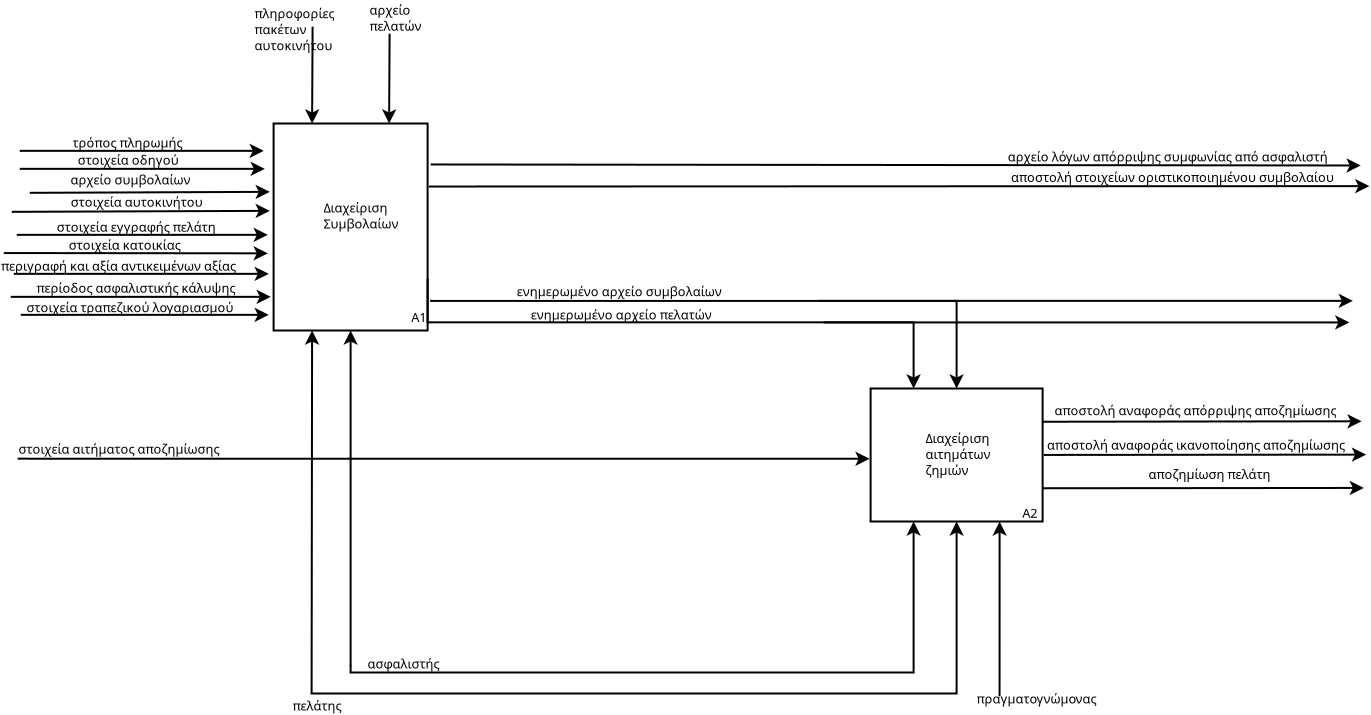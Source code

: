 <?xml version="1.0" encoding="UTF-8"?>
<dia:diagram xmlns:dia="http://www.lysator.liu.se/~alla/dia/">
  <dia:layer name="Background" visible="true" active="true">
    <dia:object type="Flowchart - Box" version="0" id="O0">
      <dia:attribute name="obj_pos">
        <dia:point val="13.4,10.4"/>
      </dia:attribute>
      <dia:attribute name="obj_bb">
        <dia:rectangle val="13.35,10.35;21.15,20.8"/>
      </dia:attribute>
      <dia:attribute name="elem_corner">
        <dia:point val="13.4,10.4"/>
      </dia:attribute>
      <dia:attribute name="elem_width">
        <dia:real val="7.7"/>
      </dia:attribute>
      <dia:attribute name="elem_height">
        <dia:real val="10.35"/>
      </dia:attribute>
      <dia:attribute name="show_background">
        <dia:boolean val="true"/>
      </dia:attribute>
      <dia:attribute name="padding">
        <dia:real val="0.5"/>
      </dia:attribute>
      <dia:attribute name="text">
        <dia:composite type="text">
          <dia:attribute name="string">
            <dia:string>##</dia:string>
          </dia:attribute>
          <dia:attribute name="font">
            <dia:font family="sans" style="0" name="Helvetica"/>
          </dia:attribute>
          <dia:attribute name="height">
            <dia:real val="0.8"/>
          </dia:attribute>
          <dia:attribute name="pos">
            <dia:point val="17.25,15.815"/>
          </dia:attribute>
          <dia:attribute name="color">
            <dia:color val="#000000"/>
          </dia:attribute>
          <dia:attribute name="alignment">
            <dia:enum val="1"/>
          </dia:attribute>
        </dia:composite>
      </dia:attribute>
    </dia:object>
    <dia:object type="Flowchart - Box" version="0" id="O1">
      <dia:attribute name="obj_pos">
        <dia:point val="43.25,23.65"/>
      </dia:attribute>
      <dia:attribute name="obj_bb">
        <dia:rectangle val="43.2,23.6;51.9,30.35"/>
      </dia:attribute>
      <dia:attribute name="elem_corner">
        <dia:point val="43.25,23.65"/>
      </dia:attribute>
      <dia:attribute name="elem_width">
        <dia:real val="8.6"/>
      </dia:attribute>
      <dia:attribute name="elem_height">
        <dia:real val="6.65"/>
      </dia:attribute>
      <dia:attribute name="show_background">
        <dia:boolean val="true"/>
      </dia:attribute>
      <dia:attribute name="padding">
        <dia:real val="0.5"/>
      </dia:attribute>
      <dia:attribute name="text">
        <dia:composite type="text">
          <dia:attribute name="string">
            <dia:string>##</dia:string>
          </dia:attribute>
          <dia:attribute name="font">
            <dia:font family="sans" style="0" name="Helvetica"/>
          </dia:attribute>
          <dia:attribute name="height">
            <dia:real val="0.8"/>
          </dia:attribute>
          <dia:attribute name="pos">
            <dia:point val="47.55,27.215"/>
          </dia:attribute>
          <dia:attribute name="color">
            <dia:color val="#000000"/>
          </dia:attribute>
          <dia:attribute name="alignment">
            <dia:enum val="1"/>
          </dia:attribute>
        </dia:composite>
      </dia:attribute>
    </dia:object>
    <dia:object type="Standard - Text" version="1" id="O2">
      <dia:attribute name="obj_pos">
        <dia:point val="15.9,14.85"/>
      </dia:attribute>
      <dia:attribute name="obj_bb">
        <dia:rectangle val="15.9,14.21;19.285,15.783"/>
      </dia:attribute>
      <dia:attribute name="text">
        <dia:composite type="text">
          <dia:attribute name="string">
            <dia:string>#Διαχείριση
Συμβολαίων#</dia:string>
          </dia:attribute>
          <dia:attribute name="font">
            <dia:font family="sans" style="0" name="Helvetica"/>
          </dia:attribute>
          <dia:attribute name="height">
            <dia:real val="0.8"/>
          </dia:attribute>
          <dia:attribute name="pos">
            <dia:point val="15.9,14.85"/>
          </dia:attribute>
          <dia:attribute name="color">
            <dia:color val="#000000"/>
          </dia:attribute>
          <dia:attribute name="alignment">
            <dia:enum val="0"/>
          </dia:attribute>
        </dia:composite>
      </dia:attribute>
      <dia:attribute name="valign">
        <dia:enum val="3"/>
      </dia:attribute>
    </dia:object>
    <dia:object type="Standard - Text" version="1" id="O3">
      <dia:attribute name="obj_pos">
        <dia:point val="46,26.375"/>
      </dia:attribute>
      <dia:attribute name="obj_bb">
        <dia:rectangle val="46,25.735;49.087,28.108"/>
      </dia:attribute>
      <dia:attribute name="text">
        <dia:composite type="text">
          <dia:attribute name="string">
            <dia:string>#Διαχείριση 
αιτημάτων
ζημιών#</dia:string>
          </dia:attribute>
          <dia:attribute name="font">
            <dia:font family="sans" style="0" name="Helvetica"/>
          </dia:attribute>
          <dia:attribute name="height">
            <dia:real val="0.8"/>
          </dia:attribute>
          <dia:attribute name="pos">
            <dia:point val="46,26.375"/>
          </dia:attribute>
          <dia:attribute name="color">
            <dia:color val="#000000"/>
          </dia:attribute>
          <dia:attribute name="alignment">
            <dia:enum val="0"/>
          </dia:attribute>
        </dia:composite>
      </dia:attribute>
      <dia:attribute name="valign">
        <dia:enum val="3"/>
      </dia:attribute>
    </dia:object>
    <dia:object type="Standard - Line" version="0" id="O4">
      <dia:attribute name="obj_pos">
        <dia:point val="1.209,13.867"/>
      </dia:attribute>
      <dia:attribute name="obj_bb">
        <dia:rectangle val="1.158,13.458;13.32,14.181"/>
      </dia:attribute>
      <dia:attribute name="conn_endpoints">
        <dia:point val="1.209,13.867"/>
        <dia:point val="13.209,13.817"/>
      </dia:attribute>
      <dia:attribute name="numcp">
        <dia:int val="1"/>
      </dia:attribute>
      <dia:attribute name="end_arrow">
        <dia:enum val="22"/>
      </dia:attribute>
      <dia:attribute name="end_arrow_length">
        <dia:real val="0.5"/>
      </dia:attribute>
      <dia:attribute name="end_arrow_width">
        <dia:real val="0.5"/>
      </dia:attribute>
    </dia:object>
    <dia:object type="Standard - Line" version="0" id="O5">
      <dia:attribute name="obj_pos">
        <dia:point val="0.309,14.817"/>
      </dia:attribute>
      <dia:attribute name="obj_bb">
        <dia:rectangle val="0.258,14.408;13.32,15.131"/>
      </dia:attribute>
      <dia:attribute name="conn_endpoints">
        <dia:point val="0.309,14.817"/>
        <dia:point val="13.209,14.767"/>
      </dia:attribute>
      <dia:attribute name="numcp">
        <dia:int val="1"/>
      </dia:attribute>
      <dia:attribute name="end_arrow">
        <dia:enum val="22"/>
      </dia:attribute>
      <dia:attribute name="end_arrow_length">
        <dia:real val="0.5"/>
      </dia:attribute>
      <dia:attribute name="end_arrow_width">
        <dia:real val="0.5"/>
      </dia:attribute>
    </dia:object>
    <dia:object type="Standard - Text" version="1" id="O6">
      <dia:attribute name="obj_pos">
        <dia:point val="3.259,14.567"/>
      </dia:attribute>
      <dia:attribute name="obj_bb">
        <dia:rectangle val="3.259,13.927;9.249,14.7"/>
      </dia:attribute>
      <dia:attribute name="text">
        <dia:composite type="text">
          <dia:attribute name="string">
            <dia:string>#στοιχεία αυτοκινήτου#</dia:string>
          </dia:attribute>
          <dia:attribute name="font">
            <dia:font family="sans" style="0" name="Helvetica"/>
          </dia:attribute>
          <dia:attribute name="height">
            <dia:real val="0.8"/>
          </dia:attribute>
          <dia:attribute name="pos">
            <dia:point val="3.259,14.567"/>
          </dia:attribute>
          <dia:attribute name="color">
            <dia:color val="#000000"/>
          </dia:attribute>
          <dia:attribute name="alignment">
            <dia:enum val="0"/>
          </dia:attribute>
        </dia:composite>
      </dia:attribute>
      <dia:attribute name="valign">
        <dia:enum val="3"/>
      </dia:attribute>
    </dia:object>
    <dia:object type="Standard - Line" version="0" id="O7">
      <dia:attribute name="obj_pos">
        <dia:point val="-0.091,16.877"/>
      </dia:attribute>
      <dia:attribute name="obj_bb">
        <dia:rectangle val="-0.141,16.53;13.22,17.253"/>
      </dia:attribute>
      <dia:attribute name="conn_endpoints">
        <dia:point val="-0.091,16.877"/>
        <dia:point val="13.109,16.892"/>
      </dia:attribute>
      <dia:attribute name="numcp">
        <dia:int val="1"/>
      </dia:attribute>
      <dia:attribute name="end_arrow">
        <dia:enum val="22"/>
      </dia:attribute>
      <dia:attribute name="end_arrow_length">
        <dia:real val="0.5"/>
      </dia:attribute>
      <dia:attribute name="end_arrow_width">
        <dia:real val="0.5"/>
      </dia:attribute>
    </dia:object>
    <dia:object type="Standard - Text" version="1" id="O8">
      <dia:attribute name="obj_pos">
        <dia:point val="3.159,16.717"/>
      </dia:attribute>
      <dia:attribute name="obj_bb">
        <dia:rectangle val="3.159,16.077;8.209,16.85"/>
      </dia:attribute>
      <dia:attribute name="text">
        <dia:composite type="text">
          <dia:attribute name="string">
            <dia:string>#στοιχεία κατοικίας#</dia:string>
          </dia:attribute>
          <dia:attribute name="font">
            <dia:font family="sans" style="0" name="Helvetica"/>
          </dia:attribute>
          <dia:attribute name="height">
            <dia:real val="0.8"/>
          </dia:attribute>
          <dia:attribute name="pos">
            <dia:point val="3.159,16.717"/>
          </dia:attribute>
          <dia:attribute name="color">
            <dia:color val="#000000"/>
          </dia:attribute>
          <dia:attribute name="alignment">
            <dia:enum val="0"/>
          </dia:attribute>
        </dia:composite>
      </dia:attribute>
      <dia:attribute name="valign">
        <dia:enum val="3"/>
      </dia:attribute>
    </dia:object>
    <dia:object type="Standard - Line" version="0" id="O9">
      <dia:attribute name="obj_pos">
        <dia:point val="0.409,17.917"/>
      </dia:attribute>
      <dia:attribute name="obj_bb">
        <dia:rectangle val="0.359,17.555;13.271,18.279"/>
      </dia:attribute>
      <dia:attribute name="conn_endpoints">
        <dia:point val="0.409,17.917"/>
        <dia:point val="13.159,17.917"/>
      </dia:attribute>
      <dia:attribute name="numcp">
        <dia:int val="1"/>
      </dia:attribute>
      <dia:attribute name="end_arrow">
        <dia:enum val="22"/>
      </dia:attribute>
      <dia:attribute name="end_arrow_length">
        <dia:real val="0.5"/>
      </dia:attribute>
      <dia:attribute name="end_arrow_width">
        <dia:real val="0.5"/>
      </dia:attribute>
    </dia:object>
    <dia:object type="Standard - Text" version="1" id="O10">
      <dia:attribute name="obj_pos">
        <dia:point val="-0.23,17.767"/>
      </dia:attribute>
      <dia:attribute name="obj_bb">
        <dia:rectangle val="-0.23,17.127;10.57,17.9"/>
      </dia:attribute>
      <dia:attribute name="text">
        <dia:composite type="text">
          <dia:attribute name="string">
            <dia:string>#περιγραφή και αξία αντικειμένων αξίας#</dia:string>
          </dia:attribute>
          <dia:attribute name="font">
            <dia:font family="sans" style="0" name="Helvetica"/>
          </dia:attribute>
          <dia:attribute name="height">
            <dia:real val="0.8"/>
          </dia:attribute>
          <dia:attribute name="pos">
            <dia:point val="-0.23,17.767"/>
          </dia:attribute>
          <dia:attribute name="color">
            <dia:color val="#000000"/>
          </dia:attribute>
          <dia:attribute name="alignment">
            <dia:enum val="0"/>
          </dia:attribute>
        </dia:composite>
      </dia:attribute>
      <dia:attribute name="valign">
        <dia:enum val="3"/>
      </dia:attribute>
    </dia:object>
    <dia:object type="Standard - Line" version="0" id="O11">
      <dia:attribute name="obj_pos">
        <dia:point val="0.259,19.067"/>
      </dia:attribute>
      <dia:attribute name="obj_bb">
        <dia:rectangle val="0.209,18.705;13.37,19.429"/>
      </dia:attribute>
      <dia:attribute name="conn_endpoints">
        <dia:point val="0.259,19.067"/>
        <dia:point val="13.259,19.067"/>
      </dia:attribute>
      <dia:attribute name="numcp">
        <dia:int val="1"/>
      </dia:attribute>
      <dia:attribute name="end_arrow">
        <dia:enum val="22"/>
      </dia:attribute>
      <dia:attribute name="end_arrow_length">
        <dia:real val="0.5"/>
      </dia:attribute>
      <dia:attribute name="end_arrow_width">
        <dia:real val="0.5"/>
      </dia:attribute>
    </dia:object>
    <dia:object type="Standard - Text" version="1" id="O12">
      <dia:attribute name="obj_pos">
        <dia:point val="1.542,18.862"/>
      </dia:attribute>
      <dia:attribute name="obj_bb">
        <dia:rectangle val="1.542,18.222;10.63,18.994"/>
      </dia:attribute>
      <dia:attribute name="text">
        <dia:composite type="text">
          <dia:attribute name="string">
            <dia:string>#περίοδος ασφαλιστικής κάλυψης#</dia:string>
          </dia:attribute>
          <dia:attribute name="font">
            <dia:font family="sans" style="0" name="Helvetica"/>
          </dia:attribute>
          <dia:attribute name="height">
            <dia:real val="0.8"/>
          </dia:attribute>
          <dia:attribute name="pos">
            <dia:point val="1.542,18.862"/>
          </dia:attribute>
          <dia:attribute name="color">
            <dia:color val="#000000"/>
          </dia:attribute>
          <dia:attribute name="alignment">
            <dia:enum val="0"/>
          </dia:attribute>
        </dia:composite>
      </dia:attribute>
      <dia:attribute name="valign">
        <dia:enum val="3"/>
      </dia:attribute>
    </dia:object>
    <dia:object type="Standard - Line" version="0" id="O13">
      <dia:attribute name="obj_pos">
        <dia:point val="0.759,19.967"/>
      </dia:attribute>
      <dia:attribute name="obj_bb">
        <dia:rectangle val="0.709,19.605;13.271,20.329"/>
      </dia:attribute>
      <dia:attribute name="conn_endpoints">
        <dia:point val="0.759,19.967"/>
        <dia:point val="13.159,19.967"/>
      </dia:attribute>
      <dia:attribute name="numcp">
        <dia:int val="1"/>
      </dia:attribute>
      <dia:attribute name="end_arrow">
        <dia:enum val="22"/>
      </dia:attribute>
      <dia:attribute name="end_arrow_length">
        <dia:real val="0.5"/>
      </dia:attribute>
      <dia:attribute name="end_arrow_width">
        <dia:real val="0.5"/>
      </dia:attribute>
    </dia:object>
    <dia:object type="Standard - Text" version="1" id="O14">
      <dia:attribute name="obj_pos">
        <dia:point val="3.349,11.602"/>
      </dia:attribute>
      <dia:attribute name="obj_bb">
        <dia:rectangle val="3.349,10.962;8.402,11.735"/>
      </dia:attribute>
      <dia:attribute name="text">
        <dia:composite type="text">
          <dia:attribute name="string">
            <dia:string>#τρόπος πληρωμής#</dia:string>
          </dia:attribute>
          <dia:attribute name="font">
            <dia:font family="sans" style="0" name="Helvetica"/>
          </dia:attribute>
          <dia:attribute name="height">
            <dia:real val="0.8"/>
          </dia:attribute>
          <dia:attribute name="pos">
            <dia:point val="3.349,11.602"/>
          </dia:attribute>
          <dia:attribute name="color">
            <dia:color val="#000000"/>
          </dia:attribute>
          <dia:attribute name="alignment">
            <dia:enum val="0"/>
          </dia:attribute>
        </dia:composite>
      </dia:attribute>
      <dia:attribute name="valign">
        <dia:enum val="3"/>
      </dia:attribute>
    </dia:object>
    <dia:object type="Standard - Line" version="0" id="O15">
      <dia:attribute name="obj_pos">
        <dia:point val="15.3,38.9"/>
      </dia:attribute>
      <dia:attribute name="obj_bb">
        <dia:rectangle val="14.962,20.638;15.686,38.95"/>
      </dia:attribute>
      <dia:attribute name="conn_endpoints">
        <dia:point val="15.3,38.9"/>
        <dia:point val="15.325,20.75"/>
      </dia:attribute>
      <dia:attribute name="numcp">
        <dia:int val="1"/>
      </dia:attribute>
      <dia:attribute name="end_arrow">
        <dia:enum val="22"/>
      </dia:attribute>
      <dia:attribute name="end_arrow_length">
        <dia:real val="0.5"/>
      </dia:attribute>
      <dia:attribute name="end_arrow_width">
        <dia:real val="0.5"/>
      </dia:attribute>
      <dia:connections>
        <dia:connection handle="1" to="O0" connection="12"/>
      </dia:connections>
    </dia:object>
    <dia:object type="Standard - ZigZagLine" version="1" id="O16">
      <dia:attribute name="obj_pos">
        <dia:point val="15.3,38.85"/>
      </dia:attribute>
      <dia:attribute name="obj_bb">
        <dia:rectangle val="15.25,30.188;47.912,38.95"/>
      </dia:attribute>
      <dia:attribute name="orth_points">
        <dia:point val="15.3,38.85"/>
        <dia:point val="15.3,38.9"/>
        <dia:point val="47.55,38.9"/>
        <dia:point val="47.55,30.3"/>
      </dia:attribute>
      <dia:attribute name="orth_orient">
        <dia:enum val="1"/>
        <dia:enum val="0"/>
        <dia:enum val="1"/>
      </dia:attribute>
      <dia:attribute name="autorouting">
        <dia:boolean val="false"/>
      </dia:attribute>
      <dia:attribute name="end_arrow">
        <dia:enum val="22"/>
      </dia:attribute>
      <dia:attribute name="end_arrow_length">
        <dia:real val="0.5"/>
      </dia:attribute>
      <dia:attribute name="end_arrow_width">
        <dia:real val="0.5"/>
      </dia:attribute>
      <dia:connections>
        <dia:connection handle="1" to="O1" connection="13"/>
      </dia:connections>
    </dia:object>
    <dia:object type="Standard - Text" version="1" id="O17">
      <dia:attribute name="obj_pos">
        <dia:point val="14.35,39.75"/>
      </dia:attribute>
      <dia:attribute name="obj_bb">
        <dia:rectangle val="14.35,39.11;16.61,39.883"/>
      </dia:attribute>
      <dia:attribute name="text">
        <dia:composite type="text">
          <dia:attribute name="string">
            <dia:string>#πελάτης#</dia:string>
          </dia:attribute>
          <dia:attribute name="font">
            <dia:font family="sans" style="0" name="Helvetica"/>
          </dia:attribute>
          <dia:attribute name="height">
            <dia:real val="0.8"/>
          </dia:attribute>
          <dia:attribute name="pos">
            <dia:point val="14.35,39.75"/>
          </dia:attribute>
          <dia:attribute name="color">
            <dia:color val="#000000"/>
          </dia:attribute>
          <dia:attribute name="alignment">
            <dia:enum val="0"/>
          </dia:attribute>
        </dia:composite>
      </dia:attribute>
      <dia:attribute name="valign">
        <dia:enum val="3"/>
      </dia:attribute>
    </dia:object>
    <dia:object type="Standard - Line" version="0" id="O18">
      <dia:attribute name="obj_pos">
        <dia:point val="17.25,37.55"/>
      </dia:attribute>
      <dia:attribute name="obj_bb">
        <dia:rectangle val="16.888,20.638;17.612,37.6"/>
      </dia:attribute>
      <dia:attribute name="conn_endpoints">
        <dia:point val="17.25,37.55"/>
        <dia:point val="17.25,20.75"/>
      </dia:attribute>
      <dia:attribute name="numcp">
        <dia:int val="1"/>
      </dia:attribute>
      <dia:attribute name="end_arrow">
        <dia:enum val="22"/>
      </dia:attribute>
      <dia:attribute name="end_arrow_length">
        <dia:real val="0.5"/>
      </dia:attribute>
      <dia:attribute name="end_arrow_width">
        <dia:real val="0.5"/>
      </dia:attribute>
      <dia:connections>
        <dia:connection handle="1" to="O0" connection="13"/>
      </dia:connections>
    </dia:object>
    <dia:object type="Standard - ZigZagLine" version="1" id="O19">
      <dia:attribute name="obj_pos">
        <dia:point val="17.25,37.5"/>
      </dia:attribute>
      <dia:attribute name="obj_bb">
        <dia:rectangle val="17.2,30.188;45.762,37.9"/>
      </dia:attribute>
      <dia:attribute name="orth_points">
        <dia:point val="17.25,37.5"/>
        <dia:point val="17.25,37.85"/>
        <dia:point val="45.4,37.85"/>
        <dia:point val="45.4,30.3"/>
      </dia:attribute>
      <dia:attribute name="orth_orient">
        <dia:enum val="1"/>
        <dia:enum val="0"/>
        <dia:enum val="1"/>
      </dia:attribute>
      <dia:attribute name="autorouting">
        <dia:boolean val="false"/>
      </dia:attribute>
      <dia:attribute name="end_arrow">
        <dia:enum val="22"/>
      </dia:attribute>
      <dia:attribute name="end_arrow_length">
        <dia:real val="0.5"/>
      </dia:attribute>
      <dia:attribute name="end_arrow_width">
        <dia:real val="0.5"/>
      </dia:attribute>
      <dia:connections>
        <dia:connection handle="1" to="O1" connection="12"/>
      </dia:connections>
    </dia:object>
    <dia:object type="Standard - Text" version="1" id="O20">
      <dia:attribute name="obj_pos">
        <dia:point val="18.1,37.65"/>
      </dia:attribute>
      <dia:attribute name="obj_bb">
        <dia:rectangle val="18.1,37.01;21.41,37.782"/>
      </dia:attribute>
      <dia:attribute name="text">
        <dia:composite type="text">
          <dia:attribute name="string">
            <dia:string>#ασφαλιστής#</dia:string>
          </dia:attribute>
          <dia:attribute name="font">
            <dia:font family="sans" style="0" name="Helvetica"/>
          </dia:attribute>
          <dia:attribute name="height">
            <dia:real val="0.8"/>
          </dia:attribute>
          <dia:attribute name="pos">
            <dia:point val="18.1,37.65"/>
          </dia:attribute>
          <dia:attribute name="color">
            <dia:color val="#000000"/>
          </dia:attribute>
          <dia:attribute name="alignment">
            <dia:enum val="0"/>
          </dia:attribute>
        </dia:composite>
      </dia:attribute>
      <dia:attribute name="valign">
        <dia:enum val="3"/>
      </dia:attribute>
    </dia:object>
    <dia:object type="Standard - Line" version="0" id="O21">
      <dia:attribute name="obj_pos">
        <dia:point val="49.698,39.033"/>
      </dia:attribute>
      <dia:attribute name="obj_bb">
        <dia:rectangle val="49.338,30.188;50.062,39.083"/>
      </dia:attribute>
      <dia:attribute name="conn_endpoints">
        <dia:point val="49.698,39.033"/>
        <dia:point val="49.7,30.3"/>
      </dia:attribute>
      <dia:attribute name="numcp">
        <dia:int val="1"/>
      </dia:attribute>
      <dia:attribute name="end_arrow">
        <dia:enum val="22"/>
      </dia:attribute>
      <dia:attribute name="end_arrow_length">
        <dia:real val="0.5"/>
      </dia:attribute>
      <dia:attribute name="end_arrow_width">
        <dia:real val="0.5"/>
      </dia:attribute>
      <dia:connections>
        <dia:connection handle="1" to="O1" connection="14"/>
      </dia:connections>
    </dia:object>
    <dia:object type="Standard - Text" version="1" id="O22">
      <dia:attribute name="obj_pos">
        <dia:point val="48.55,39.4"/>
      </dia:attribute>
      <dia:attribute name="obj_bb">
        <dia:rectangle val="48.55,38.76;54.068,39.532"/>
      </dia:attribute>
      <dia:attribute name="text">
        <dia:composite type="text">
          <dia:attribute name="string">
            <dia:string>#πραγματογνώμονας#</dia:string>
          </dia:attribute>
          <dia:attribute name="font">
            <dia:font family="sans" style="0" name="Helvetica"/>
          </dia:attribute>
          <dia:attribute name="height">
            <dia:real val="0.8"/>
          </dia:attribute>
          <dia:attribute name="pos">
            <dia:point val="48.55,39.4"/>
          </dia:attribute>
          <dia:attribute name="color">
            <dia:color val="#000000"/>
          </dia:attribute>
          <dia:attribute name="alignment">
            <dia:enum val="0"/>
          </dia:attribute>
        </dia:composite>
      </dia:attribute>
      <dia:attribute name="valign">
        <dia:enum val="3"/>
      </dia:attribute>
    </dia:object>
    <dia:object type="Standard - Line" version="0" id="O23">
      <dia:attribute name="obj_pos">
        <dia:point val="15.35,5.56"/>
      </dia:attribute>
      <dia:attribute name="obj_bb">
        <dia:rectangle val="14.966,5.51;15.69,10.512"/>
      </dia:attribute>
      <dia:attribute name="conn_endpoints">
        <dia:point val="15.35,5.56"/>
        <dia:point val="15.325,10.4"/>
      </dia:attribute>
      <dia:attribute name="numcp">
        <dia:int val="1"/>
      </dia:attribute>
      <dia:attribute name="end_arrow">
        <dia:enum val="22"/>
      </dia:attribute>
      <dia:attribute name="end_arrow_length">
        <dia:real val="0.5"/>
      </dia:attribute>
      <dia:attribute name="end_arrow_width">
        <dia:real val="0.5"/>
      </dia:attribute>
      <dia:connections>
        <dia:connection handle="1" to="O0" connection="1"/>
      </dia:connections>
    </dia:object>
    <dia:object type="Standard - Text" version="1" id="O24">
      <dia:attribute name="obj_pos">
        <dia:point val="12.439,5.143"/>
      </dia:attribute>
      <dia:attribute name="obj_bb">
        <dia:rectangle val="12.439,4.503;16.244,6.876"/>
      </dia:attribute>
      <dia:attribute name="text">
        <dia:composite type="text">
          <dia:attribute name="string">
            <dia:string>#πληροφορίες 
πακέτων
αυτοκινήτου#</dia:string>
          </dia:attribute>
          <dia:attribute name="font">
            <dia:font family="sans" style="0" name="Helvetica"/>
          </dia:attribute>
          <dia:attribute name="height">
            <dia:real val="0.8"/>
          </dia:attribute>
          <dia:attribute name="pos">
            <dia:point val="12.439,5.143"/>
          </dia:attribute>
          <dia:attribute name="color">
            <dia:color val="#000000"/>
          </dia:attribute>
          <dia:attribute name="alignment">
            <dia:enum val="0"/>
          </dia:attribute>
        </dia:composite>
      </dia:attribute>
      <dia:attribute name="valign">
        <dia:enum val="3"/>
      </dia:attribute>
    </dia:object>
    <dia:object type="Standard - Line" version="0" id="O25">
      <dia:attribute name="obj_pos">
        <dia:point val="19.2,5.91"/>
      </dia:attribute>
      <dia:attribute name="obj_bb">
        <dia:rectangle val="18.817,5.86;19.54,10.512"/>
      </dia:attribute>
      <dia:attribute name="conn_endpoints">
        <dia:point val="19.2,5.91"/>
        <dia:point val="19.175,10.4"/>
      </dia:attribute>
      <dia:attribute name="numcp">
        <dia:int val="1"/>
      </dia:attribute>
      <dia:attribute name="end_arrow">
        <dia:enum val="22"/>
      </dia:attribute>
      <dia:attribute name="end_arrow_length">
        <dia:real val="0.5"/>
      </dia:attribute>
      <dia:attribute name="end_arrow_width">
        <dia:real val="0.5"/>
      </dia:attribute>
      <dia:connections>
        <dia:connection handle="1" to="O0" connection="3"/>
      </dia:connections>
    </dia:object>
    <dia:object type="Standard - Text" version="1" id="O26">
      <dia:attribute name="obj_pos">
        <dia:point val="18.2,4.96"/>
      </dia:attribute>
      <dia:attribute name="obj_bb">
        <dia:rectangle val="18.2,4.32;20.613,5.893"/>
      </dia:attribute>
      <dia:attribute name="text">
        <dia:composite type="text">
          <dia:attribute name="string">
            <dia:string>#αρχείο 
πελατών#</dia:string>
          </dia:attribute>
          <dia:attribute name="font">
            <dia:font family="sans" style="0" name="Helvetica"/>
          </dia:attribute>
          <dia:attribute name="height">
            <dia:real val="0.8"/>
          </dia:attribute>
          <dia:attribute name="pos">
            <dia:point val="18.2,4.96"/>
          </dia:attribute>
          <dia:attribute name="color">
            <dia:color val="#000000"/>
          </dia:attribute>
          <dia:attribute name="alignment">
            <dia:enum val="0"/>
          </dia:attribute>
        </dia:composite>
      </dia:attribute>
      <dia:attribute name="valign">
        <dia:enum val="3"/>
      </dia:attribute>
    </dia:object>
    <dia:object type="Standard - Line" version="0" id="O27">
      <dia:attribute name="obj_pos">
        <dia:point val="21.256,12.449"/>
      </dia:attribute>
      <dia:attribute name="obj_bb">
        <dia:rectangle val="21.206,12.136;67.868,12.86"/>
      </dia:attribute>
      <dia:attribute name="conn_endpoints">
        <dia:point val="21.256,12.449"/>
        <dia:point val="67.756,12.499"/>
      </dia:attribute>
      <dia:attribute name="numcp">
        <dia:int val="1"/>
      </dia:attribute>
      <dia:attribute name="end_arrow">
        <dia:enum val="22"/>
      </dia:attribute>
      <dia:attribute name="end_arrow_length">
        <dia:real val="0.5"/>
      </dia:attribute>
      <dia:attribute name="end_arrow_width">
        <dia:real val="0.5"/>
      </dia:attribute>
    </dia:object>
    <dia:object type="Standard - Text" version="1" id="O28">
      <dia:attribute name="obj_pos">
        <dia:point val="50.111,12.299"/>
      </dia:attribute>
      <dia:attribute name="obj_bb">
        <dia:rectangle val="50.111,11.659;64.904,12.431"/>
      </dia:attribute>
      <dia:attribute name="text">
        <dia:composite type="text">
          <dia:attribute name="string">
            <dia:string>#αρχείο λόγων απόρριψης συμφωνίας από ασφαλιστή#</dia:string>
          </dia:attribute>
          <dia:attribute name="font">
            <dia:font family="sans" style="0" name="Helvetica"/>
          </dia:attribute>
          <dia:attribute name="height">
            <dia:real val="0.8"/>
          </dia:attribute>
          <dia:attribute name="pos">
            <dia:point val="50.111,12.299"/>
          </dia:attribute>
          <dia:attribute name="color">
            <dia:color val="#000000"/>
          </dia:attribute>
          <dia:attribute name="alignment">
            <dia:enum val="0"/>
          </dia:attribute>
        </dia:composite>
      </dia:attribute>
      <dia:attribute name="valign">
        <dia:enum val="3"/>
      </dia:attribute>
    </dia:object>
    <dia:object type="Standard - Line" version="0" id="O29">
      <dia:attribute name="obj_pos">
        <dia:point val="21.156,13.551"/>
      </dia:attribute>
      <dia:attribute name="obj_bb">
        <dia:rectangle val="21.106,13.169;68.3,13.893"/>
      </dia:attribute>
      <dia:attribute name="conn_endpoints">
        <dia:point val="21.156,13.551"/>
        <dia:point val="68.189,13.531"/>
      </dia:attribute>
      <dia:attribute name="numcp">
        <dia:int val="1"/>
      </dia:attribute>
      <dia:attribute name="end_arrow">
        <dia:enum val="22"/>
      </dia:attribute>
      <dia:attribute name="end_arrow_length">
        <dia:real val="0.5"/>
      </dia:attribute>
      <dia:attribute name="end_arrow_width">
        <dia:real val="0.5"/>
      </dia:attribute>
    </dia:object>
    <dia:object type="Standard - Text" version="1" id="O30">
      <dia:attribute name="obj_pos">
        <dia:point val="50.272,13.32"/>
      </dia:attribute>
      <dia:attribute name="obj_bb">
        <dia:rectangle val="50.272,12.68;64.892,13.453"/>
      </dia:attribute>
      <dia:attribute name="text">
        <dia:composite type="text">
          <dia:attribute name="string">
            <dia:string>#αποστολή στοιχείων οριστικοποιημένου συμβολαίου#</dia:string>
          </dia:attribute>
          <dia:attribute name="font">
            <dia:font family="sans" style="0" name="Helvetica"/>
          </dia:attribute>
          <dia:attribute name="height">
            <dia:real val="0.8"/>
          </dia:attribute>
          <dia:attribute name="pos">
            <dia:point val="50.272,13.32"/>
          </dia:attribute>
          <dia:attribute name="color">
            <dia:color val="#000000"/>
          </dia:attribute>
          <dia:attribute name="alignment">
            <dia:enum val="0"/>
          </dia:attribute>
        </dia:composite>
      </dia:attribute>
      <dia:attribute name="valign">
        <dia:enum val="3"/>
      </dia:attribute>
    </dia:object>
    <dia:object type="Standard - Line" version="0" id="O31">
      <dia:attribute name="obj_pos">
        <dia:point val="0.6,27.16"/>
      </dia:attribute>
      <dia:attribute name="obj_bb">
        <dia:rectangle val="0.55,26.801;43.312,27.524"/>
      </dia:attribute>
      <dia:attribute name="conn_endpoints">
        <dia:point val="0.6,27.16"/>
        <dia:point val="43.2,27.163"/>
      </dia:attribute>
      <dia:attribute name="numcp">
        <dia:int val="1"/>
      </dia:attribute>
      <dia:attribute name="end_arrow">
        <dia:enum val="22"/>
      </dia:attribute>
      <dia:attribute name="end_arrow_length">
        <dia:real val="0.5"/>
      </dia:attribute>
      <dia:attribute name="end_arrow_width">
        <dia:real val="0.5"/>
      </dia:attribute>
    </dia:object>
    <dia:object type="Standard - Text" version="1" id="O32">
      <dia:attribute name="obj_pos">
        <dia:point val="0.65,26.91"/>
      </dia:attribute>
      <dia:attribute name="obj_bb">
        <dia:rectangle val="0.65,26.27;9.783,27.043"/>
      </dia:attribute>
      <dia:attribute name="text">
        <dia:composite type="text">
          <dia:attribute name="string">
            <dia:string>#στοιχεία αιτήματος αποζημίωσης#</dia:string>
          </dia:attribute>
          <dia:attribute name="font">
            <dia:font family="sans" style="0" name="Helvetica"/>
          </dia:attribute>
          <dia:attribute name="height">
            <dia:real val="0.8"/>
          </dia:attribute>
          <dia:attribute name="pos">
            <dia:point val="0.65,26.91"/>
          </dia:attribute>
          <dia:attribute name="color">
            <dia:color val="#000000"/>
          </dia:attribute>
          <dia:attribute name="alignment">
            <dia:enum val="0"/>
          </dia:attribute>
        </dia:composite>
      </dia:attribute>
      <dia:attribute name="valign">
        <dia:enum val="3"/>
      </dia:attribute>
    </dia:object>
    <dia:object type="Standard - Line" version="0" id="O33">
      <dia:attribute name="obj_pos">
        <dia:point val="51.9,26.971"/>
      </dia:attribute>
      <dia:attribute name="obj_bb">
        <dia:rectangle val="51.85,26.594;68.135,27.318"/>
      </dia:attribute>
      <dia:attribute name="conn_endpoints">
        <dia:point val="51.9,26.971"/>
        <dia:point val="68.024,26.956"/>
      </dia:attribute>
      <dia:attribute name="numcp">
        <dia:int val="1"/>
      </dia:attribute>
      <dia:attribute name="end_arrow">
        <dia:enum val="22"/>
      </dia:attribute>
      <dia:attribute name="end_arrow_length">
        <dia:real val="0.5"/>
      </dia:attribute>
      <dia:attribute name="end_arrow_width">
        <dia:real val="0.5"/>
      </dia:attribute>
      <dia:connections>
        <dia:connection handle="0" to="O1" connection="16"/>
      </dia:connections>
    </dia:object>
    <dia:object type="Standard - Text" version="1" id="O34">
      <dia:attribute name="obj_pos">
        <dia:point val="52.072,26.714"/>
      </dia:attribute>
      <dia:attribute name="obj_bb">
        <dia:rectangle val="52.072,26.074;65.605,26.846"/>
      </dia:attribute>
      <dia:attribute name="text">
        <dia:composite type="text">
          <dia:attribute name="string">
            <dia:string>#αποστολή αναφοράς ικανοποίησης αποζημίωσης#</dia:string>
          </dia:attribute>
          <dia:attribute name="font">
            <dia:font family="sans" style="0" name="Helvetica"/>
          </dia:attribute>
          <dia:attribute name="height">
            <dia:real val="0.8"/>
          </dia:attribute>
          <dia:attribute name="pos">
            <dia:point val="52.072,26.714"/>
          </dia:attribute>
          <dia:attribute name="color">
            <dia:color val="#000000"/>
          </dia:attribute>
          <dia:attribute name="alignment">
            <dia:enum val="0"/>
          </dia:attribute>
        </dia:composite>
      </dia:attribute>
      <dia:attribute name="valign">
        <dia:enum val="3"/>
      </dia:attribute>
    </dia:object>
    <dia:object type="Standard - Line" version="0" id="O35">
      <dia:attribute name="obj_pos">
        <dia:point val="51.85,25.312"/>
      </dia:attribute>
      <dia:attribute name="obj_bb">
        <dia:rectangle val="51.8,24.928;67.913,25.652"/>
      </dia:attribute>
      <dia:attribute name="conn_endpoints">
        <dia:point val="51.85,25.312"/>
        <dia:point val="67.801,25.289"/>
      </dia:attribute>
      <dia:attribute name="numcp">
        <dia:int val="1"/>
      </dia:attribute>
      <dia:attribute name="end_arrow">
        <dia:enum val="22"/>
      </dia:attribute>
      <dia:attribute name="end_arrow_length">
        <dia:real val="0.5"/>
      </dia:attribute>
      <dia:attribute name="end_arrow_width">
        <dia:real val="0.5"/>
      </dia:attribute>
      <dia:connections>
        <dia:connection handle="0" to="O1" connection="6"/>
      </dia:connections>
    </dia:object>
    <dia:object type="Standard - Text" version="1" id="O36">
      <dia:attribute name="obj_pos">
        <dia:point val="52.443,24.993"/>
      </dia:attribute>
      <dia:attribute name="obj_bb">
        <dia:rectangle val="52.443,24.353;65.273,25.126"/>
      </dia:attribute>
      <dia:attribute name="text">
        <dia:composite type="text">
          <dia:attribute name="string">
            <dia:string>#αποστολή αναφοράς απόρριψης αποζημίωσης#</dia:string>
          </dia:attribute>
          <dia:attribute name="font">
            <dia:font family="sans" style="0" name="Helvetica"/>
          </dia:attribute>
          <dia:attribute name="height">
            <dia:real val="0.8"/>
          </dia:attribute>
          <dia:attribute name="pos">
            <dia:point val="52.443,24.993"/>
          </dia:attribute>
          <dia:attribute name="color">
            <dia:color val="#000000"/>
          </dia:attribute>
          <dia:attribute name="alignment">
            <dia:enum val="0"/>
          </dia:attribute>
        </dia:composite>
      </dia:attribute>
      <dia:attribute name="valign">
        <dia:enum val="3"/>
      </dia:attribute>
    </dia:object>
    <dia:object type="Standard - Line" version="0" id="O37">
      <dia:attribute name="obj_pos">
        <dia:point val="51.85,28.637"/>
      </dia:attribute>
      <dia:attribute name="obj_bb">
        <dia:rectangle val="51.8,28.261;68.024,28.985"/>
      </dia:attribute>
      <dia:attribute name="conn_endpoints">
        <dia:point val="51.85,28.637"/>
        <dia:point val="67.912,28.622"/>
      </dia:attribute>
      <dia:attribute name="numcp">
        <dia:int val="1"/>
      </dia:attribute>
      <dia:attribute name="end_arrow">
        <dia:enum val="22"/>
      </dia:attribute>
      <dia:attribute name="end_arrow_length">
        <dia:real val="0.5"/>
      </dia:attribute>
      <dia:attribute name="end_arrow_width">
        <dia:real val="0.5"/>
      </dia:attribute>
      <dia:connections>
        <dia:connection handle="0" to="O1" connection="10"/>
      </dia:connections>
    </dia:object>
    <dia:object type="Standard - Text" version="1" id="O38">
      <dia:attribute name="obj_pos">
        <dia:point val="57.15,28.177"/>
      </dia:attribute>
      <dia:attribute name="obj_bb">
        <dia:rectangle val="57.15,27.537;62.71,28.309"/>
      </dia:attribute>
      <dia:attribute name="text">
        <dia:composite type="text">
          <dia:attribute name="string">
            <dia:string>#αποζημίωση πελάτη#</dia:string>
          </dia:attribute>
          <dia:attribute name="font">
            <dia:font family="sans" style="0" name="Helvetica"/>
          </dia:attribute>
          <dia:attribute name="height">
            <dia:real val="0.8"/>
          </dia:attribute>
          <dia:attribute name="pos">
            <dia:point val="57.15,28.177"/>
          </dia:attribute>
          <dia:attribute name="color">
            <dia:color val="#000000"/>
          </dia:attribute>
          <dia:attribute name="alignment">
            <dia:enum val="0"/>
          </dia:attribute>
        </dia:composite>
      </dia:attribute>
      <dia:attribute name="valign">
        <dia:enum val="3"/>
      </dia:attribute>
    </dia:object>
    <dia:object type="Standard - Text" version="1" id="O39">
      <dia:attribute name="obj_pos">
        <dia:point val="20.282,20.32"/>
      </dia:attribute>
      <dia:attribute name="obj_bb">
        <dia:rectangle val="20.282,19.68;21.017,20.453"/>
      </dia:attribute>
      <dia:attribute name="text">
        <dia:composite type="text">
          <dia:attribute name="string">
            <dia:string>#Α1#</dia:string>
          </dia:attribute>
          <dia:attribute name="font">
            <dia:font family="sans" style="0" name="Helvetica"/>
          </dia:attribute>
          <dia:attribute name="height">
            <dia:real val="0.8"/>
          </dia:attribute>
          <dia:attribute name="pos">
            <dia:point val="20.282,20.32"/>
          </dia:attribute>
          <dia:attribute name="color">
            <dia:color val="#000000"/>
          </dia:attribute>
          <dia:attribute name="alignment">
            <dia:enum val="0"/>
          </dia:attribute>
        </dia:composite>
      </dia:attribute>
      <dia:attribute name="valign">
        <dia:enum val="3"/>
      </dia:attribute>
    </dia:object>
    <dia:object type="Standard - Text" version="1" id="O40">
      <dia:attribute name="obj_pos">
        <dia:point val="47.55,26.975"/>
      </dia:attribute>
      <dia:attribute name="obj_bb">
        <dia:rectangle val="47.55,26.335;47.55,27.108"/>
      </dia:attribute>
      <dia:attribute name="text">
        <dia:composite type="text">
          <dia:attribute name="string">
            <dia:string>##</dia:string>
          </dia:attribute>
          <dia:attribute name="font">
            <dia:font family="sans" style="0" name="Helvetica"/>
          </dia:attribute>
          <dia:attribute name="height">
            <dia:real val="0.8"/>
          </dia:attribute>
          <dia:attribute name="pos">
            <dia:point val="47.55,26.975"/>
          </dia:attribute>
          <dia:attribute name="color">
            <dia:color val="#000000"/>
          </dia:attribute>
          <dia:attribute name="alignment">
            <dia:enum val="0"/>
          </dia:attribute>
        </dia:composite>
      </dia:attribute>
      <dia:attribute name="valign">
        <dia:enum val="3"/>
      </dia:attribute>
      <dia:connections>
        <dia:connection handle="0" to="O1" connection="16"/>
      </dia:connections>
    </dia:object>
    <dia:object type="Standard - Text" version="1" id="O41">
      <dia:attribute name="obj_pos">
        <dia:point val="50.827,30.114"/>
      </dia:attribute>
      <dia:attribute name="obj_bb">
        <dia:rectangle val="50.827,29.474;51.562,30.246"/>
      </dia:attribute>
      <dia:attribute name="text">
        <dia:composite type="text">
          <dia:attribute name="string">
            <dia:string>#Α2#</dia:string>
          </dia:attribute>
          <dia:attribute name="font">
            <dia:font family="sans" style="0" name="Helvetica"/>
          </dia:attribute>
          <dia:attribute name="height">
            <dia:real val="0.8"/>
          </dia:attribute>
          <dia:attribute name="pos">
            <dia:point val="50.827,30.114"/>
          </dia:attribute>
          <dia:attribute name="color">
            <dia:color val="#000000"/>
          </dia:attribute>
          <dia:attribute name="alignment">
            <dia:enum val="0"/>
          </dia:attribute>
        </dia:composite>
      </dia:attribute>
      <dia:attribute name="valign">
        <dia:enum val="3"/>
      </dia:attribute>
    </dia:object>
    <dia:object type="Standard - Line" version="0" id="O42">
      <dia:attribute name="obj_pos">
        <dia:point val="0.559,15.967"/>
      </dia:attribute>
      <dia:attribute name="obj_bb">
        <dia:rectangle val="0.509,15.605;13.22,16.329"/>
      </dia:attribute>
      <dia:attribute name="conn_endpoints">
        <dia:point val="0.559,15.967"/>
        <dia:point val="13.109,15.967"/>
      </dia:attribute>
      <dia:attribute name="numcp">
        <dia:int val="1"/>
      </dia:attribute>
      <dia:attribute name="end_arrow">
        <dia:enum val="22"/>
      </dia:attribute>
      <dia:attribute name="end_arrow_length">
        <dia:real val="0.5"/>
      </dia:attribute>
      <dia:attribute name="end_arrow_width">
        <dia:real val="0.5"/>
      </dia:attribute>
    </dia:object>
    <dia:object type="Standard - Text" version="1" id="O43">
      <dia:attribute name="obj_pos">
        <dia:point val="2.559,15.817"/>
      </dia:attribute>
      <dia:attribute name="obj_bb">
        <dia:rectangle val="2.559,15.177;9.949,15.95"/>
      </dia:attribute>
      <dia:attribute name="text">
        <dia:composite type="text">
          <dia:attribute name="string">
            <dia:string>#στοιχεία εγγραφής πελάτη#</dia:string>
          </dia:attribute>
          <dia:attribute name="font">
            <dia:font family="sans" style="0" name="Helvetica"/>
          </dia:attribute>
          <dia:attribute name="height">
            <dia:real val="0.8"/>
          </dia:attribute>
          <dia:attribute name="pos">
            <dia:point val="2.559,15.817"/>
          </dia:attribute>
          <dia:attribute name="color">
            <dia:color val="#000000"/>
          </dia:attribute>
          <dia:attribute name="alignment">
            <dia:enum val="0"/>
          </dia:attribute>
        </dia:composite>
      </dia:attribute>
      <dia:attribute name="valign">
        <dia:enum val="3"/>
      </dia:attribute>
    </dia:object>
    <dia:object type="Standard - Line" version="0" id="O44">
      <dia:attribute name="obj_pos">
        <dia:point val="0.709,12.667"/>
      </dia:attribute>
      <dia:attribute name="obj_bb">
        <dia:rectangle val="0.659,12.305;13.07,13.029"/>
      </dia:attribute>
      <dia:attribute name="conn_endpoints">
        <dia:point val="0.709,12.667"/>
        <dia:point val="12.959,12.667"/>
      </dia:attribute>
      <dia:attribute name="numcp">
        <dia:int val="1"/>
      </dia:attribute>
      <dia:attribute name="end_arrow">
        <dia:enum val="22"/>
      </dia:attribute>
      <dia:attribute name="end_arrow_length">
        <dia:real val="0.5"/>
      </dia:attribute>
      <dia:attribute name="end_arrow_width">
        <dia:real val="0.5"/>
      </dia:attribute>
    </dia:object>
    <dia:object type="Standard - Text" version="1" id="O45">
      <dia:attribute name="obj_pos">
        <dia:point val="3.609,12.467"/>
      </dia:attribute>
      <dia:attribute name="obj_bb">
        <dia:rectangle val="3.609,11.827;8.166,12.6"/>
      </dia:attribute>
      <dia:attribute name="text">
        <dia:composite type="text">
          <dia:attribute name="string">
            <dia:string>#στοιχεία οδηγού#</dia:string>
          </dia:attribute>
          <dia:attribute name="font">
            <dia:font family="sans" style="0" name="Helvetica"/>
          </dia:attribute>
          <dia:attribute name="height">
            <dia:real val="0.8"/>
          </dia:attribute>
          <dia:attribute name="pos">
            <dia:point val="3.609,12.467"/>
          </dia:attribute>
          <dia:attribute name="color">
            <dia:color val="#000000"/>
          </dia:attribute>
          <dia:attribute name="alignment">
            <dia:enum val="0"/>
          </dia:attribute>
        </dia:composite>
      </dia:attribute>
      <dia:attribute name="valign">
        <dia:enum val="3"/>
      </dia:attribute>
    </dia:object>
    <dia:object type="Standard - Line" version="0" id="O46">
      <dia:attribute name="obj_pos">
        <dia:point val="0.709,11.767"/>
      </dia:attribute>
      <dia:attribute name="obj_bb">
        <dia:rectangle val="0.659,11.405;13.02,12.129"/>
      </dia:attribute>
      <dia:attribute name="conn_endpoints">
        <dia:point val="0.709,11.767"/>
        <dia:point val="12.909,11.767"/>
      </dia:attribute>
      <dia:attribute name="numcp">
        <dia:int val="1"/>
      </dia:attribute>
      <dia:attribute name="end_arrow">
        <dia:enum val="22"/>
      </dia:attribute>
      <dia:attribute name="end_arrow_length">
        <dia:real val="0.5"/>
      </dia:attribute>
      <dia:attribute name="end_arrow_width">
        <dia:real val="0.5"/>
      </dia:attribute>
    </dia:object>
    <dia:object type="Standard - Text" version="1" id="O47">
      <dia:attribute name="obj_pos">
        <dia:point val="1.042,19.832"/>
      </dia:attribute>
      <dia:attribute name="obj_bb">
        <dia:rectangle val="1.042,19.192;10.442,19.965"/>
      </dia:attribute>
      <dia:attribute name="text">
        <dia:composite type="text">
          <dia:attribute name="string">
            <dia:string>#στοιχεία τραπεζικού λογαριασμού#</dia:string>
          </dia:attribute>
          <dia:attribute name="font">
            <dia:font family="sans" style="0" name="Helvetica"/>
          </dia:attribute>
          <dia:attribute name="height">
            <dia:real val="0.8"/>
          </dia:attribute>
          <dia:attribute name="pos">
            <dia:point val="1.042,19.832"/>
          </dia:attribute>
          <dia:attribute name="color">
            <dia:color val="#000000"/>
          </dia:attribute>
          <dia:attribute name="alignment">
            <dia:enum val="0"/>
          </dia:attribute>
        </dia:composite>
      </dia:attribute>
      <dia:attribute name="valign">
        <dia:enum val="3"/>
      </dia:attribute>
    </dia:object>
    <dia:object type="Standard - Text" version="1" id="O48">
      <dia:attribute name="obj_pos">
        <dia:point val="26.262,20.203"/>
      </dia:attribute>
      <dia:attribute name="obj_bb">
        <dia:rectangle val="26.262,19.563;34.652,20.335"/>
      </dia:attribute>
      <dia:attribute name="text">
        <dia:composite type="text">
          <dia:attribute name="string">
            <dia:string>#ενημερωμένο αρχείο πελατών#</dia:string>
          </dia:attribute>
          <dia:attribute name="font">
            <dia:font family="sans" style="0" name="Helvetica"/>
          </dia:attribute>
          <dia:attribute name="height">
            <dia:real val="0.8"/>
          </dia:attribute>
          <dia:attribute name="pos">
            <dia:point val="26.262,20.203"/>
          </dia:attribute>
          <dia:attribute name="color">
            <dia:color val="#000000"/>
          </dia:attribute>
          <dia:attribute name="alignment">
            <dia:enum val="0"/>
          </dia:attribute>
        </dia:composite>
      </dia:attribute>
      <dia:attribute name="valign">
        <dia:enum val="3"/>
      </dia:attribute>
    </dia:object>
    <dia:object type="Standard - Text" version="1" id="O49">
      <dia:attribute name="obj_pos">
        <dia:point val="25.559,19.034"/>
      </dia:attribute>
      <dia:attribute name="obj_bb">
        <dia:rectangle val="25.559,18.394;34.939,19.166"/>
      </dia:attribute>
      <dia:attribute name="text">
        <dia:composite type="text">
          <dia:attribute name="string">
            <dia:string>#ενημερωμένο αρχείο συμβολαίων#</dia:string>
          </dia:attribute>
          <dia:attribute name="font">
            <dia:font family="sans" style="0" name="Helvetica"/>
          </dia:attribute>
          <dia:attribute name="height">
            <dia:real val="0.8"/>
          </dia:attribute>
          <dia:attribute name="pos">
            <dia:point val="25.559,19.034"/>
          </dia:attribute>
          <dia:attribute name="color">
            <dia:color val="#000000"/>
          </dia:attribute>
          <dia:attribute name="alignment">
            <dia:enum val="0"/>
          </dia:attribute>
        </dia:composite>
      </dia:attribute>
      <dia:attribute name="valign">
        <dia:enum val="3"/>
      </dia:attribute>
    </dia:object>
    <dia:object type="Standard - ZigZagLine" version="1" id="O50">
      <dia:attribute name="obj_pos">
        <dia:point val="21.278,19.212"/>
      </dia:attribute>
      <dia:attribute name="obj_bb">
        <dia:rectangle val="21.228,19.162;47.912,23.762"/>
      </dia:attribute>
      <dia:attribute name="orth_points">
        <dia:point val="21.278,19.212"/>
        <dia:point val="21.278,19.271"/>
        <dia:point val="47.55,19.271"/>
        <dia:point val="47.55,23.65"/>
      </dia:attribute>
      <dia:attribute name="orth_orient">
        <dia:enum val="1"/>
        <dia:enum val="0"/>
        <dia:enum val="1"/>
      </dia:attribute>
      <dia:attribute name="autorouting">
        <dia:boolean val="false"/>
      </dia:attribute>
      <dia:attribute name="end_arrow">
        <dia:enum val="22"/>
      </dia:attribute>
      <dia:attribute name="end_arrow_length">
        <dia:real val="0.5"/>
      </dia:attribute>
      <dia:attribute name="end_arrow_width">
        <dia:real val="0.5"/>
      </dia:attribute>
      <dia:connections>
        <dia:connection handle="1" to="O1" connection="2"/>
      </dia:connections>
    </dia:object>
    <dia:object type="Standard - ZigZagLine" version="1" id="O51">
      <dia:attribute name="obj_pos">
        <dia:point val="21.1,18.163"/>
      </dia:attribute>
      <dia:attribute name="obj_bb">
        <dia:rectangle val="21.05,18.113;45.762,23.762"/>
      </dia:attribute>
      <dia:attribute name="orth_points">
        <dia:point val="21.1,18.163"/>
        <dia:point val="21.1,20.342"/>
        <dia:point val="45.4,20.342"/>
        <dia:point val="45.4,23.65"/>
      </dia:attribute>
      <dia:attribute name="orth_orient">
        <dia:enum val="1"/>
        <dia:enum val="0"/>
        <dia:enum val="1"/>
      </dia:attribute>
      <dia:attribute name="autorouting">
        <dia:boolean val="false"/>
      </dia:attribute>
      <dia:attribute name="end_arrow">
        <dia:enum val="22"/>
      </dia:attribute>
      <dia:attribute name="end_arrow_length">
        <dia:real val="0.5"/>
      </dia:attribute>
      <dia:attribute name="end_arrow_width">
        <dia:real val="0.5"/>
      </dia:attribute>
      <dia:connections>
        <dia:connection handle="0" to="O0" connection="10"/>
        <dia:connection handle="1" to="O1" connection="1"/>
      </dia:connections>
    </dia:object>
    <dia:object type="Standard - Line" version="0" id="O52">
      <dia:attribute name="obj_pos">
        <dia:point val="40.666,19.268"/>
      </dia:attribute>
      <dia:attribute name="obj_bb">
        <dia:rectangle val="40.616,18.906;67.476,19.629"/>
      </dia:attribute>
      <dia:attribute name="conn_endpoints">
        <dia:point val="40.666,19.268"/>
        <dia:point val="67.364,19.268"/>
      </dia:attribute>
      <dia:attribute name="numcp">
        <dia:int val="1"/>
      </dia:attribute>
      <dia:attribute name="end_arrow">
        <dia:enum val="22"/>
      </dia:attribute>
      <dia:attribute name="end_arrow_length">
        <dia:real val="0.5"/>
      </dia:attribute>
      <dia:attribute name="end_arrow_width">
        <dia:real val="0.5"/>
      </dia:attribute>
    </dia:object>
    <dia:object type="Standard - Line" version="0" id="O53">
      <dia:attribute name="obj_pos">
        <dia:point val="40.904,20.346"/>
      </dia:attribute>
      <dia:attribute name="obj_bb">
        <dia:rectangle val="40.854,19.984;67.297,20.707"/>
      </dia:attribute>
      <dia:attribute name="conn_endpoints">
        <dia:point val="40.904,20.346"/>
        <dia:point val="67.186,20.346"/>
      </dia:attribute>
      <dia:attribute name="numcp">
        <dia:int val="1"/>
      </dia:attribute>
      <dia:attribute name="end_arrow">
        <dia:enum val="22"/>
      </dia:attribute>
      <dia:attribute name="end_arrow_length">
        <dia:real val="0.5"/>
      </dia:attribute>
      <dia:attribute name="end_arrow_width">
        <dia:real val="0.5"/>
      </dia:attribute>
    </dia:object>
    <dia:object type="Standard - Text" version="1" id="O54">
      <dia:attribute name="obj_pos">
        <dia:point val="3.243,13.454"/>
      </dia:attribute>
      <dia:attribute name="obj_bb">
        <dia:rectangle val="3.243,12.814;8.658,13.587"/>
      </dia:attribute>
      <dia:attribute name="text">
        <dia:composite type="text">
          <dia:attribute name="string">
            <dia:string>#αρχείο συμβολαίων#</dia:string>
          </dia:attribute>
          <dia:attribute name="font">
            <dia:font family="sans" style="0" name="Helvetica"/>
          </dia:attribute>
          <dia:attribute name="height">
            <dia:real val="0.8"/>
          </dia:attribute>
          <dia:attribute name="pos">
            <dia:point val="3.243,13.454"/>
          </dia:attribute>
          <dia:attribute name="color">
            <dia:color val="#000000"/>
          </dia:attribute>
          <dia:attribute name="alignment">
            <dia:enum val="0"/>
          </dia:attribute>
        </dia:composite>
      </dia:attribute>
      <dia:attribute name="valign">
        <dia:enum val="3"/>
      </dia:attribute>
    </dia:object>
  </dia:layer>
</dia:diagram>

